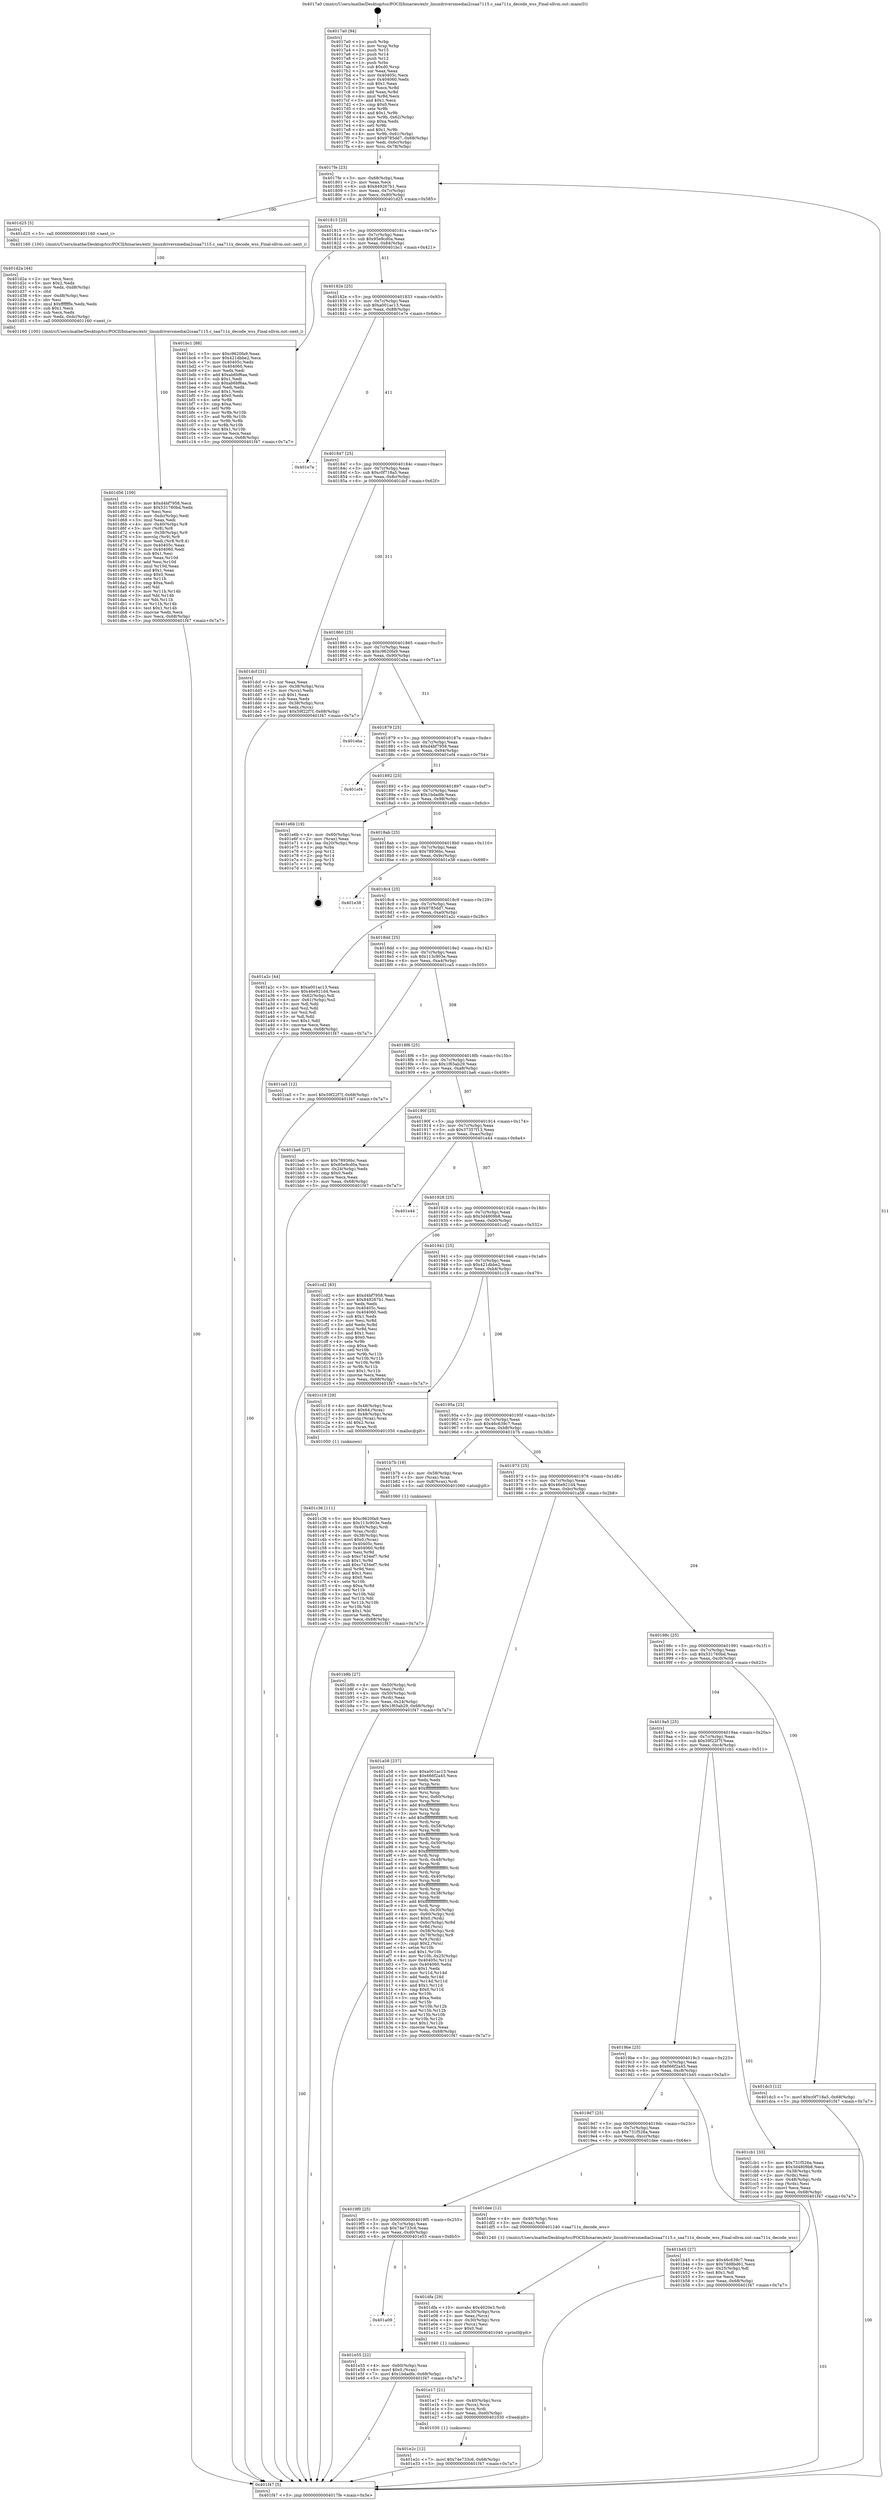 digraph "0x4017a0" {
  label = "0x4017a0 (/mnt/c/Users/mathe/Desktop/tcc/POCII/binaries/extr_linuxdriversmediai2csaa7115.c_saa711x_decode_wss_Final-ollvm.out::main(0))"
  labelloc = "t"
  node[shape=record]

  Entry [label="",width=0.3,height=0.3,shape=circle,fillcolor=black,style=filled]
  "0x4017fe" [label="{
     0x4017fe [23]\l
     | [instrs]\l
     &nbsp;&nbsp;0x4017fe \<+3\>: mov -0x68(%rbp),%eax\l
     &nbsp;&nbsp;0x401801 \<+2\>: mov %eax,%ecx\l
     &nbsp;&nbsp;0x401803 \<+6\>: sub $0x849267b1,%ecx\l
     &nbsp;&nbsp;0x401809 \<+3\>: mov %eax,-0x7c(%rbp)\l
     &nbsp;&nbsp;0x40180c \<+3\>: mov %ecx,-0x80(%rbp)\l
     &nbsp;&nbsp;0x40180f \<+6\>: je 0000000000401d25 \<main+0x585\>\l
  }"]
  "0x401d25" [label="{
     0x401d25 [5]\l
     | [instrs]\l
     &nbsp;&nbsp;0x401d25 \<+5\>: call 0000000000401160 \<next_i\>\l
     | [calls]\l
     &nbsp;&nbsp;0x401160 \{100\} (/mnt/c/Users/mathe/Desktop/tcc/POCII/binaries/extr_linuxdriversmediai2csaa7115.c_saa711x_decode_wss_Final-ollvm.out::next_i)\l
  }"]
  "0x401815" [label="{
     0x401815 [25]\l
     | [instrs]\l
     &nbsp;&nbsp;0x401815 \<+5\>: jmp 000000000040181a \<main+0x7a\>\l
     &nbsp;&nbsp;0x40181a \<+3\>: mov -0x7c(%rbp),%eax\l
     &nbsp;&nbsp;0x40181d \<+5\>: sub $0x95e9cd0a,%eax\l
     &nbsp;&nbsp;0x401822 \<+6\>: mov %eax,-0x84(%rbp)\l
     &nbsp;&nbsp;0x401828 \<+6\>: je 0000000000401bc1 \<main+0x421\>\l
  }"]
  Exit [label="",width=0.3,height=0.3,shape=circle,fillcolor=black,style=filled,peripheries=2]
  "0x401bc1" [label="{
     0x401bc1 [88]\l
     | [instrs]\l
     &nbsp;&nbsp;0x401bc1 \<+5\>: mov $0xc9620fa9,%eax\l
     &nbsp;&nbsp;0x401bc6 \<+5\>: mov $0x421dbbe2,%ecx\l
     &nbsp;&nbsp;0x401bcb \<+7\>: mov 0x40405c,%edx\l
     &nbsp;&nbsp;0x401bd2 \<+7\>: mov 0x404060,%esi\l
     &nbsp;&nbsp;0x401bd9 \<+2\>: mov %edx,%edi\l
     &nbsp;&nbsp;0x401bdb \<+6\>: add $0xab6bf6aa,%edi\l
     &nbsp;&nbsp;0x401be1 \<+3\>: sub $0x1,%edi\l
     &nbsp;&nbsp;0x401be4 \<+6\>: sub $0xab6bf6aa,%edi\l
     &nbsp;&nbsp;0x401bea \<+3\>: imul %edi,%edx\l
     &nbsp;&nbsp;0x401bed \<+3\>: and $0x1,%edx\l
     &nbsp;&nbsp;0x401bf0 \<+3\>: cmp $0x0,%edx\l
     &nbsp;&nbsp;0x401bf3 \<+4\>: sete %r8b\l
     &nbsp;&nbsp;0x401bf7 \<+3\>: cmp $0xa,%esi\l
     &nbsp;&nbsp;0x401bfa \<+4\>: setl %r9b\l
     &nbsp;&nbsp;0x401bfe \<+3\>: mov %r8b,%r10b\l
     &nbsp;&nbsp;0x401c01 \<+3\>: and %r9b,%r10b\l
     &nbsp;&nbsp;0x401c04 \<+3\>: xor %r9b,%r8b\l
     &nbsp;&nbsp;0x401c07 \<+3\>: or %r8b,%r10b\l
     &nbsp;&nbsp;0x401c0a \<+4\>: test $0x1,%r10b\l
     &nbsp;&nbsp;0x401c0e \<+3\>: cmovne %ecx,%eax\l
     &nbsp;&nbsp;0x401c11 \<+3\>: mov %eax,-0x68(%rbp)\l
     &nbsp;&nbsp;0x401c14 \<+5\>: jmp 0000000000401f47 \<main+0x7a7\>\l
  }"]
  "0x40182e" [label="{
     0x40182e [25]\l
     | [instrs]\l
     &nbsp;&nbsp;0x40182e \<+5\>: jmp 0000000000401833 \<main+0x93\>\l
     &nbsp;&nbsp;0x401833 \<+3\>: mov -0x7c(%rbp),%eax\l
     &nbsp;&nbsp;0x401836 \<+5\>: sub $0xa001ac13,%eax\l
     &nbsp;&nbsp;0x40183b \<+6\>: mov %eax,-0x88(%rbp)\l
     &nbsp;&nbsp;0x401841 \<+6\>: je 0000000000401e7e \<main+0x6de\>\l
  }"]
  "0x401a09" [label="{
     0x401a09\l
  }", style=dashed]
  "0x401e7e" [label="{
     0x401e7e\l
  }", style=dashed]
  "0x401847" [label="{
     0x401847 [25]\l
     | [instrs]\l
     &nbsp;&nbsp;0x401847 \<+5\>: jmp 000000000040184c \<main+0xac\>\l
     &nbsp;&nbsp;0x40184c \<+3\>: mov -0x7c(%rbp),%eax\l
     &nbsp;&nbsp;0x40184f \<+5\>: sub $0xc0f718a5,%eax\l
     &nbsp;&nbsp;0x401854 \<+6\>: mov %eax,-0x8c(%rbp)\l
     &nbsp;&nbsp;0x40185a \<+6\>: je 0000000000401dcf \<main+0x62f\>\l
  }"]
  "0x401e55" [label="{
     0x401e55 [22]\l
     | [instrs]\l
     &nbsp;&nbsp;0x401e55 \<+4\>: mov -0x60(%rbp),%rax\l
     &nbsp;&nbsp;0x401e59 \<+6\>: movl $0x0,(%rax)\l
     &nbsp;&nbsp;0x401e5f \<+7\>: movl $0x1bdadfe,-0x68(%rbp)\l
     &nbsp;&nbsp;0x401e66 \<+5\>: jmp 0000000000401f47 \<main+0x7a7\>\l
  }"]
  "0x401dcf" [label="{
     0x401dcf [31]\l
     | [instrs]\l
     &nbsp;&nbsp;0x401dcf \<+2\>: xor %eax,%eax\l
     &nbsp;&nbsp;0x401dd1 \<+4\>: mov -0x38(%rbp),%rcx\l
     &nbsp;&nbsp;0x401dd5 \<+2\>: mov (%rcx),%edx\l
     &nbsp;&nbsp;0x401dd7 \<+3\>: sub $0x1,%eax\l
     &nbsp;&nbsp;0x401dda \<+2\>: sub %eax,%edx\l
     &nbsp;&nbsp;0x401ddc \<+4\>: mov -0x38(%rbp),%rcx\l
     &nbsp;&nbsp;0x401de0 \<+2\>: mov %edx,(%rcx)\l
     &nbsp;&nbsp;0x401de2 \<+7\>: movl $0x59f22f7f,-0x68(%rbp)\l
     &nbsp;&nbsp;0x401de9 \<+5\>: jmp 0000000000401f47 \<main+0x7a7\>\l
  }"]
  "0x401860" [label="{
     0x401860 [25]\l
     | [instrs]\l
     &nbsp;&nbsp;0x401860 \<+5\>: jmp 0000000000401865 \<main+0xc5\>\l
     &nbsp;&nbsp;0x401865 \<+3\>: mov -0x7c(%rbp),%eax\l
     &nbsp;&nbsp;0x401868 \<+5\>: sub $0xc9620fa9,%eax\l
     &nbsp;&nbsp;0x40186d \<+6\>: mov %eax,-0x90(%rbp)\l
     &nbsp;&nbsp;0x401873 \<+6\>: je 0000000000401eba \<main+0x71a\>\l
  }"]
  "0x401e2c" [label="{
     0x401e2c [12]\l
     | [instrs]\l
     &nbsp;&nbsp;0x401e2c \<+7\>: movl $0x74e733c6,-0x68(%rbp)\l
     &nbsp;&nbsp;0x401e33 \<+5\>: jmp 0000000000401f47 \<main+0x7a7\>\l
  }"]
  "0x401eba" [label="{
     0x401eba\l
  }", style=dashed]
  "0x401879" [label="{
     0x401879 [25]\l
     | [instrs]\l
     &nbsp;&nbsp;0x401879 \<+5\>: jmp 000000000040187e \<main+0xde\>\l
     &nbsp;&nbsp;0x40187e \<+3\>: mov -0x7c(%rbp),%eax\l
     &nbsp;&nbsp;0x401881 \<+5\>: sub $0xd4bf7958,%eax\l
     &nbsp;&nbsp;0x401886 \<+6\>: mov %eax,-0x94(%rbp)\l
     &nbsp;&nbsp;0x40188c \<+6\>: je 0000000000401ef4 \<main+0x754\>\l
  }"]
  "0x401e17" [label="{
     0x401e17 [21]\l
     | [instrs]\l
     &nbsp;&nbsp;0x401e17 \<+4\>: mov -0x40(%rbp),%rcx\l
     &nbsp;&nbsp;0x401e1b \<+3\>: mov (%rcx),%rcx\l
     &nbsp;&nbsp;0x401e1e \<+3\>: mov %rcx,%rdi\l
     &nbsp;&nbsp;0x401e21 \<+6\>: mov %eax,-0xe0(%rbp)\l
     &nbsp;&nbsp;0x401e27 \<+5\>: call 0000000000401030 \<free@plt\>\l
     | [calls]\l
     &nbsp;&nbsp;0x401030 \{1\} (unknown)\l
  }"]
  "0x401ef4" [label="{
     0x401ef4\l
  }", style=dashed]
  "0x401892" [label="{
     0x401892 [25]\l
     | [instrs]\l
     &nbsp;&nbsp;0x401892 \<+5\>: jmp 0000000000401897 \<main+0xf7\>\l
     &nbsp;&nbsp;0x401897 \<+3\>: mov -0x7c(%rbp),%eax\l
     &nbsp;&nbsp;0x40189a \<+5\>: sub $0x1bdadfe,%eax\l
     &nbsp;&nbsp;0x40189f \<+6\>: mov %eax,-0x98(%rbp)\l
     &nbsp;&nbsp;0x4018a5 \<+6\>: je 0000000000401e6b \<main+0x6cb\>\l
  }"]
  "0x401dfa" [label="{
     0x401dfa [29]\l
     | [instrs]\l
     &nbsp;&nbsp;0x401dfa \<+10\>: movabs $0x4020e3,%rdi\l
     &nbsp;&nbsp;0x401e04 \<+4\>: mov -0x30(%rbp),%rcx\l
     &nbsp;&nbsp;0x401e08 \<+2\>: mov %eax,(%rcx)\l
     &nbsp;&nbsp;0x401e0a \<+4\>: mov -0x30(%rbp),%rcx\l
     &nbsp;&nbsp;0x401e0e \<+2\>: mov (%rcx),%esi\l
     &nbsp;&nbsp;0x401e10 \<+2\>: mov $0x0,%al\l
     &nbsp;&nbsp;0x401e12 \<+5\>: call 0000000000401040 \<printf@plt\>\l
     | [calls]\l
     &nbsp;&nbsp;0x401040 \{1\} (unknown)\l
  }"]
  "0x401e6b" [label="{
     0x401e6b [19]\l
     | [instrs]\l
     &nbsp;&nbsp;0x401e6b \<+4\>: mov -0x60(%rbp),%rax\l
     &nbsp;&nbsp;0x401e6f \<+2\>: mov (%rax),%eax\l
     &nbsp;&nbsp;0x401e71 \<+4\>: lea -0x20(%rbp),%rsp\l
     &nbsp;&nbsp;0x401e75 \<+1\>: pop %rbx\l
     &nbsp;&nbsp;0x401e76 \<+2\>: pop %r12\l
     &nbsp;&nbsp;0x401e78 \<+2\>: pop %r14\l
     &nbsp;&nbsp;0x401e7a \<+2\>: pop %r15\l
     &nbsp;&nbsp;0x401e7c \<+1\>: pop %rbp\l
     &nbsp;&nbsp;0x401e7d \<+1\>: ret\l
  }"]
  "0x4018ab" [label="{
     0x4018ab [25]\l
     | [instrs]\l
     &nbsp;&nbsp;0x4018ab \<+5\>: jmp 00000000004018b0 \<main+0x110\>\l
     &nbsp;&nbsp;0x4018b0 \<+3\>: mov -0x7c(%rbp),%eax\l
     &nbsp;&nbsp;0x4018b3 \<+5\>: sub $0x78936bc,%eax\l
     &nbsp;&nbsp;0x4018b8 \<+6\>: mov %eax,-0x9c(%rbp)\l
     &nbsp;&nbsp;0x4018be \<+6\>: je 0000000000401e38 \<main+0x698\>\l
  }"]
  "0x4019f0" [label="{
     0x4019f0 [25]\l
     | [instrs]\l
     &nbsp;&nbsp;0x4019f0 \<+5\>: jmp 00000000004019f5 \<main+0x255\>\l
     &nbsp;&nbsp;0x4019f5 \<+3\>: mov -0x7c(%rbp),%eax\l
     &nbsp;&nbsp;0x4019f8 \<+5\>: sub $0x74e733c6,%eax\l
     &nbsp;&nbsp;0x4019fd \<+6\>: mov %eax,-0xd0(%rbp)\l
     &nbsp;&nbsp;0x401a03 \<+6\>: je 0000000000401e55 \<main+0x6b5\>\l
  }"]
  "0x401e38" [label="{
     0x401e38\l
  }", style=dashed]
  "0x4018c4" [label="{
     0x4018c4 [25]\l
     | [instrs]\l
     &nbsp;&nbsp;0x4018c4 \<+5\>: jmp 00000000004018c9 \<main+0x129\>\l
     &nbsp;&nbsp;0x4018c9 \<+3\>: mov -0x7c(%rbp),%eax\l
     &nbsp;&nbsp;0x4018cc \<+5\>: sub $0x9785dd7,%eax\l
     &nbsp;&nbsp;0x4018d1 \<+6\>: mov %eax,-0xa0(%rbp)\l
     &nbsp;&nbsp;0x4018d7 \<+6\>: je 0000000000401a2c \<main+0x28c\>\l
  }"]
  "0x401dee" [label="{
     0x401dee [12]\l
     | [instrs]\l
     &nbsp;&nbsp;0x401dee \<+4\>: mov -0x40(%rbp),%rax\l
     &nbsp;&nbsp;0x401df2 \<+3\>: mov (%rax),%rdi\l
     &nbsp;&nbsp;0x401df5 \<+5\>: call 0000000000401240 \<saa711x_decode_wss\>\l
     | [calls]\l
     &nbsp;&nbsp;0x401240 \{1\} (/mnt/c/Users/mathe/Desktop/tcc/POCII/binaries/extr_linuxdriversmediai2csaa7115.c_saa711x_decode_wss_Final-ollvm.out::saa711x_decode_wss)\l
  }"]
  "0x401a2c" [label="{
     0x401a2c [44]\l
     | [instrs]\l
     &nbsp;&nbsp;0x401a2c \<+5\>: mov $0xa001ac13,%eax\l
     &nbsp;&nbsp;0x401a31 \<+5\>: mov $0x46e921d4,%ecx\l
     &nbsp;&nbsp;0x401a36 \<+3\>: mov -0x62(%rbp),%dl\l
     &nbsp;&nbsp;0x401a39 \<+4\>: mov -0x61(%rbp),%sil\l
     &nbsp;&nbsp;0x401a3d \<+3\>: mov %dl,%dil\l
     &nbsp;&nbsp;0x401a40 \<+3\>: and %sil,%dil\l
     &nbsp;&nbsp;0x401a43 \<+3\>: xor %sil,%dl\l
     &nbsp;&nbsp;0x401a46 \<+3\>: or %dl,%dil\l
     &nbsp;&nbsp;0x401a49 \<+4\>: test $0x1,%dil\l
     &nbsp;&nbsp;0x401a4d \<+3\>: cmovne %ecx,%eax\l
     &nbsp;&nbsp;0x401a50 \<+3\>: mov %eax,-0x68(%rbp)\l
     &nbsp;&nbsp;0x401a53 \<+5\>: jmp 0000000000401f47 \<main+0x7a7\>\l
  }"]
  "0x4018dd" [label="{
     0x4018dd [25]\l
     | [instrs]\l
     &nbsp;&nbsp;0x4018dd \<+5\>: jmp 00000000004018e2 \<main+0x142\>\l
     &nbsp;&nbsp;0x4018e2 \<+3\>: mov -0x7c(%rbp),%eax\l
     &nbsp;&nbsp;0x4018e5 \<+5\>: sub $0x113c903e,%eax\l
     &nbsp;&nbsp;0x4018ea \<+6\>: mov %eax,-0xa4(%rbp)\l
     &nbsp;&nbsp;0x4018f0 \<+6\>: je 0000000000401ca5 \<main+0x505\>\l
  }"]
  "0x401f47" [label="{
     0x401f47 [5]\l
     | [instrs]\l
     &nbsp;&nbsp;0x401f47 \<+5\>: jmp 00000000004017fe \<main+0x5e\>\l
  }"]
  "0x4017a0" [label="{
     0x4017a0 [94]\l
     | [instrs]\l
     &nbsp;&nbsp;0x4017a0 \<+1\>: push %rbp\l
     &nbsp;&nbsp;0x4017a1 \<+3\>: mov %rsp,%rbp\l
     &nbsp;&nbsp;0x4017a4 \<+2\>: push %r15\l
     &nbsp;&nbsp;0x4017a6 \<+2\>: push %r14\l
     &nbsp;&nbsp;0x4017a8 \<+2\>: push %r12\l
     &nbsp;&nbsp;0x4017aa \<+1\>: push %rbx\l
     &nbsp;&nbsp;0x4017ab \<+7\>: sub $0xd0,%rsp\l
     &nbsp;&nbsp;0x4017b2 \<+2\>: xor %eax,%eax\l
     &nbsp;&nbsp;0x4017b4 \<+7\>: mov 0x40405c,%ecx\l
     &nbsp;&nbsp;0x4017bb \<+7\>: mov 0x404060,%edx\l
     &nbsp;&nbsp;0x4017c2 \<+3\>: sub $0x1,%eax\l
     &nbsp;&nbsp;0x4017c5 \<+3\>: mov %ecx,%r8d\l
     &nbsp;&nbsp;0x4017c8 \<+3\>: add %eax,%r8d\l
     &nbsp;&nbsp;0x4017cb \<+4\>: imul %r8d,%ecx\l
     &nbsp;&nbsp;0x4017cf \<+3\>: and $0x1,%ecx\l
     &nbsp;&nbsp;0x4017d2 \<+3\>: cmp $0x0,%ecx\l
     &nbsp;&nbsp;0x4017d5 \<+4\>: sete %r9b\l
     &nbsp;&nbsp;0x4017d9 \<+4\>: and $0x1,%r9b\l
     &nbsp;&nbsp;0x4017dd \<+4\>: mov %r9b,-0x62(%rbp)\l
     &nbsp;&nbsp;0x4017e1 \<+3\>: cmp $0xa,%edx\l
     &nbsp;&nbsp;0x4017e4 \<+4\>: setl %r9b\l
     &nbsp;&nbsp;0x4017e8 \<+4\>: and $0x1,%r9b\l
     &nbsp;&nbsp;0x4017ec \<+4\>: mov %r9b,-0x61(%rbp)\l
     &nbsp;&nbsp;0x4017f0 \<+7\>: movl $0x9785dd7,-0x68(%rbp)\l
     &nbsp;&nbsp;0x4017f7 \<+3\>: mov %edi,-0x6c(%rbp)\l
     &nbsp;&nbsp;0x4017fa \<+4\>: mov %rsi,-0x78(%rbp)\l
  }"]
  "0x401d56" [label="{
     0x401d56 [109]\l
     | [instrs]\l
     &nbsp;&nbsp;0x401d56 \<+5\>: mov $0xd4bf7958,%ecx\l
     &nbsp;&nbsp;0x401d5b \<+5\>: mov $0x531760bd,%edx\l
     &nbsp;&nbsp;0x401d60 \<+2\>: xor %esi,%esi\l
     &nbsp;&nbsp;0x401d62 \<+6\>: mov -0xdc(%rbp),%edi\l
     &nbsp;&nbsp;0x401d68 \<+3\>: imul %eax,%edi\l
     &nbsp;&nbsp;0x401d6b \<+4\>: mov -0x40(%rbp),%r8\l
     &nbsp;&nbsp;0x401d6f \<+3\>: mov (%r8),%r8\l
     &nbsp;&nbsp;0x401d72 \<+4\>: mov -0x38(%rbp),%r9\l
     &nbsp;&nbsp;0x401d76 \<+3\>: movslq (%r9),%r9\l
     &nbsp;&nbsp;0x401d79 \<+4\>: mov %edi,(%r8,%r9,4)\l
     &nbsp;&nbsp;0x401d7d \<+7\>: mov 0x40405c,%eax\l
     &nbsp;&nbsp;0x401d84 \<+7\>: mov 0x404060,%edi\l
     &nbsp;&nbsp;0x401d8b \<+3\>: sub $0x1,%esi\l
     &nbsp;&nbsp;0x401d8e \<+3\>: mov %eax,%r10d\l
     &nbsp;&nbsp;0x401d91 \<+3\>: add %esi,%r10d\l
     &nbsp;&nbsp;0x401d94 \<+4\>: imul %r10d,%eax\l
     &nbsp;&nbsp;0x401d98 \<+3\>: and $0x1,%eax\l
     &nbsp;&nbsp;0x401d9b \<+3\>: cmp $0x0,%eax\l
     &nbsp;&nbsp;0x401d9e \<+4\>: sete %r11b\l
     &nbsp;&nbsp;0x401da2 \<+3\>: cmp $0xa,%edi\l
     &nbsp;&nbsp;0x401da5 \<+3\>: setl %bl\l
     &nbsp;&nbsp;0x401da8 \<+3\>: mov %r11b,%r14b\l
     &nbsp;&nbsp;0x401dab \<+3\>: and %bl,%r14b\l
     &nbsp;&nbsp;0x401dae \<+3\>: xor %bl,%r11b\l
     &nbsp;&nbsp;0x401db1 \<+3\>: or %r11b,%r14b\l
     &nbsp;&nbsp;0x401db4 \<+4\>: test $0x1,%r14b\l
     &nbsp;&nbsp;0x401db8 \<+3\>: cmovne %edx,%ecx\l
     &nbsp;&nbsp;0x401dbb \<+3\>: mov %ecx,-0x68(%rbp)\l
     &nbsp;&nbsp;0x401dbe \<+5\>: jmp 0000000000401f47 \<main+0x7a7\>\l
  }"]
  "0x401ca5" [label="{
     0x401ca5 [12]\l
     | [instrs]\l
     &nbsp;&nbsp;0x401ca5 \<+7\>: movl $0x59f22f7f,-0x68(%rbp)\l
     &nbsp;&nbsp;0x401cac \<+5\>: jmp 0000000000401f47 \<main+0x7a7\>\l
  }"]
  "0x4018f6" [label="{
     0x4018f6 [25]\l
     | [instrs]\l
     &nbsp;&nbsp;0x4018f6 \<+5\>: jmp 00000000004018fb \<main+0x15b\>\l
     &nbsp;&nbsp;0x4018fb \<+3\>: mov -0x7c(%rbp),%eax\l
     &nbsp;&nbsp;0x4018fe \<+5\>: sub $0x1f65ab29,%eax\l
     &nbsp;&nbsp;0x401903 \<+6\>: mov %eax,-0xa8(%rbp)\l
     &nbsp;&nbsp;0x401909 \<+6\>: je 0000000000401ba6 \<main+0x406\>\l
  }"]
  "0x401d2a" [label="{
     0x401d2a [44]\l
     | [instrs]\l
     &nbsp;&nbsp;0x401d2a \<+2\>: xor %ecx,%ecx\l
     &nbsp;&nbsp;0x401d2c \<+5\>: mov $0x2,%edx\l
     &nbsp;&nbsp;0x401d31 \<+6\>: mov %edx,-0xd8(%rbp)\l
     &nbsp;&nbsp;0x401d37 \<+1\>: cltd\l
     &nbsp;&nbsp;0x401d38 \<+6\>: mov -0xd8(%rbp),%esi\l
     &nbsp;&nbsp;0x401d3e \<+2\>: idiv %esi\l
     &nbsp;&nbsp;0x401d40 \<+6\>: imul $0xfffffffe,%edx,%edx\l
     &nbsp;&nbsp;0x401d46 \<+3\>: sub $0x1,%ecx\l
     &nbsp;&nbsp;0x401d49 \<+2\>: sub %ecx,%edx\l
     &nbsp;&nbsp;0x401d4b \<+6\>: mov %edx,-0xdc(%rbp)\l
     &nbsp;&nbsp;0x401d51 \<+5\>: call 0000000000401160 \<next_i\>\l
     | [calls]\l
     &nbsp;&nbsp;0x401160 \{100\} (/mnt/c/Users/mathe/Desktop/tcc/POCII/binaries/extr_linuxdriversmediai2csaa7115.c_saa711x_decode_wss_Final-ollvm.out::next_i)\l
  }"]
  "0x401ba6" [label="{
     0x401ba6 [27]\l
     | [instrs]\l
     &nbsp;&nbsp;0x401ba6 \<+5\>: mov $0x78936bc,%eax\l
     &nbsp;&nbsp;0x401bab \<+5\>: mov $0x95e9cd0a,%ecx\l
     &nbsp;&nbsp;0x401bb0 \<+3\>: mov -0x24(%rbp),%edx\l
     &nbsp;&nbsp;0x401bb3 \<+3\>: cmp $0x0,%edx\l
     &nbsp;&nbsp;0x401bb6 \<+3\>: cmove %ecx,%eax\l
     &nbsp;&nbsp;0x401bb9 \<+3\>: mov %eax,-0x68(%rbp)\l
     &nbsp;&nbsp;0x401bbc \<+5\>: jmp 0000000000401f47 \<main+0x7a7\>\l
  }"]
  "0x40190f" [label="{
     0x40190f [25]\l
     | [instrs]\l
     &nbsp;&nbsp;0x40190f \<+5\>: jmp 0000000000401914 \<main+0x174\>\l
     &nbsp;&nbsp;0x401914 \<+3\>: mov -0x7c(%rbp),%eax\l
     &nbsp;&nbsp;0x401917 \<+5\>: sub $0x37357f13,%eax\l
     &nbsp;&nbsp;0x40191c \<+6\>: mov %eax,-0xac(%rbp)\l
     &nbsp;&nbsp;0x401922 \<+6\>: je 0000000000401e44 \<main+0x6a4\>\l
  }"]
  "0x401c36" [label="{
     0x401c36 [111]\l
     | [instrs]\l
     &nbsp;&nbsp;0x401c36 \<+5\>: mov $0xc9620fa9,%ecx\l
     &nbsp;&nbsp;0x401c3b \<+5\>: mov $0x113c903e,%edx\l
     &nbsp;&nbsp;0x401c40 \<+4\>: mov -0x40(%rbp),%rdi\l
     &nbsp;&nbsp;0x401c44 \<+3\>: mov %rax,(%rdi)\l
     &nbsp;&nbsp;0x401c47 \<+4\>: mov -0x38(%rbp),%rax\l
     &nbsp;&nbsp;0x401c4b \<+6\>: movl $0x0,(%rax)\l
     &nbsp;&nbsp;0x401c51 \<+7\>: mov 0x40405c,%esi\l
     &nbsp;&nbsp;0x401c58 \<+8\>: mov 0x404060,%r8d\l
     &nbsp;&nbsp;0x401c60 \<+3\>: mov %esi,%r9d\l
     &nbsp;&nbsp;0x401c63 \<+7\>: sub $0xc7434ef7,%r9d\l
     &nbsp;&nbsp;0x401c6a \<+4\>: sub $0x1,%r9d\l
     &nbsp;&nbsp;0x401c6e \<+7\>: add $0xc7434ef7,%r9d\l
     &nbsp;&nbsp;0x401c75 \<+4\>: imul %r9d,%esi\l
     &nbsp;&nbsp;0x401c79 \<+3\>: and $0x1,%esi\l
     &nbsp;&nbsp;0x401c7c \<+3\>: cmp $0x0,%esi\l
     &nbsp;&nbsp;0x401c7f \<+4\>: sete %r10b\l
     &nbsp;&nbsp;0x401c83 \<+4\>: cmp $0xa,%r8d\l
     &nbsp;&nbsp;0x401c87 \<+4\>: setl %r11b\l
     &nbsp;&nbsp;0x401c8b \<+3\>: mov %r10b,%bl\l
     &nbsp;&nbsp;0x401c8e \<+3\>: and %r11b,%bl\l
     &nbsp;&nbsp;0x401c91 \<+3\>: xor %r11b,%r10b\l
     &nbsp;&nbsp;0x401c94 \<+3\>: or %r10b,%bl\l
     &nbsp;&nbsp;0x401c97 \<+3\>: test $0x1,%bl\l
     &nbsp;&nbsp;0x401c9a \<+3\>: cmovne %edx,%ecx\l
     &nbsp;&nbsp;0x401c9d \<+3\>: mov %ecx,-0x68(%rbp)\l
     &nbsp;&nbsp;0x401ca0 \<+5\>: jmp 0000000000401f47 \<main+0x7a7\>\l
  }"]
  "0x401e44" [label="{
     0x401e44\l
  }", style=dashed]
  "0x401928" [label="{
     0x401928 [25]\l
     | [instrs]\l
     &nbsp;&nbsp;0x401928 \<+5\>: jmp 000000000040192d \<main+0x18d\>\l
     &nbsp;&nbsp;0x40192d \<+3\>: mov -0x7c(%rbp),%eax\l
     &nbsp;&nbsp;0x401930 \<+5\>: sub $0x3d4809b8,%eax\l
     &nbsp;&nbsp;0x401935 \<+6\>: mov %eax,-0xb0(%rbp)\l
     &nbsp;&nbsp;0x40193b \<+6\>: je 0000000000401cd2 \<main+0x532\>\l
  }"]
  "0x401b8b" [label="{
     0x401b8b [27]\l
     | [instrs]\l
     &nbsp;&nbsp;0x401b8b \<+4\>: mov -0x50(%rbp),%rdi\l
     &nbsp;&nbsp;0x401b8f \<+2\>: mov %eax,(%rdi)\l
     &nbsp;&nbsp;0x401b91 \<+4\>: mov -0x50(%rbp),%rdi\l
     &nbsp;&nbsp;0x401b95 \<+2\>: mov (%rdi),%eax\l
     &nbsp;&nbsp;0x401b97 \<+3\>: mov %eax,-0x24(%rbp)\l
     &nbsp;&nbsp;0x401b9a \<+7\>: movl $0x1f65ab29,-0x68(%rbp)\l
     &nbsp;&nbsp;0x401ba1 \<+5\>: jmp 0000000000401f47 \<main+0x7a7\>\l
  }"]
  "0x401cd2" [label="{
     0x401cd2 [83]\l
     | [instrs]\l
     &nbsp;&nbsp;0x401cd2 \<+5\>: mov $0xd4bf7958,%eax\l
     &nbsp;&nbsp;0x401cd7 \<+5\>: mov $0x849267b1,%ecx\l
     &nbsp;&nbsp;0x401cdc \<+2\>: xor %edx,%edx\l
     &nbsp;&nbsp;0x401cde \<+7\>: mov 0x40405c,%esi\l
     &nbsp;&nbsp;0x401ce5 \<+7\>: mov 0x404060,%edi\l
     &nbsp;&nbsp;0x401cec \<+3\>: sub $0x1,%edx\l
     &nbsp;&nbsp;0x401cef \<+3\>: mov %esi,%r8d\l
     &nbsp;&nbsp;0x401cf2 \<+3\>: add %edx,%r8d\l
     &nbsp;&nbsp;0x401cf5 \<+4\>: imul %r8d,%esi\l
     &nbsp;&nbsp;0x401cf9 \<+3\>: and $0x1,%esi\l
     &nbsp;&nbsp;0x401cfc \<+3\>: cmp $0x0,%esi\l
     &nbsp;&nbsp;0x401cff \<+4\>: sete %r9b\l
     &nbsp;&nbsp;0x401d03 \<+3\>: cmp $0xa,%edi\l
     &nbsp;&nbsp;0x401d06 \<+4\>: setl %r10b\l
     &nbsp;&nbsp;0x401d0a \<+3\>: mov %r9b,%r11b\l
     &nbsp;&nbsp;0x401d0d \<+3\>: and %r10b,%r11b\l
     &nbsp;&nbsp;0x401d10 \<+3\>: xor %r10b,%r9b\l
     &nbsp;&nbsp;0x401d13 \<+3\>: or %r9b,%r11b\l
     &nbsp;&nbsp;0x401d16 \<+4\>: test $0x1,%r11b\l
     &nbsp;&nbsp;0x401d1a \<+3\>: cmovne %ecx,%eax\l
     &nbsp;&nbsp;0x401d1d \<+3\>: mov %eax,-0x68(%rbp)\l
     &nbsp;&nbsp;0x401d20 \<+5\>: jmp 0000000000401f47 \<main+0x7a7\>\l
  }"]
  "0x401941" [label="{
     0x401941 [25]\l
     | [instrs]\l
     &nbsp;&nbsp;0x401941 \<+5\>: jmp 0000000000401946 \<main+0x1a6\>\l
     &nbsp;&nbsp;0x401946 \<+3\>: mov -0x7c(%rbp),%eax\l
     &nbsp;&nbsp;0x401949 \<+5\>: sub $0x421dbbe2,%eax\l
     &nbsp;&nbsp;0x40194e \<+6\>: mov %eax,-0xb4(%rbp)\l
     &nbsp;&nbsp;0x401954 \<+6\>: je 0000000000401c19 \<main+0x479\>\l
  }"]
  "0x4019d7" [label="{
     0x4019d7 [25]\l
     | [instrs]\l
     &nbsp;&nbsp;0x4019d7 \<+5\>: jmp 00000000004019dc \<main+0x23c\>\l
     &nbsp;&nbsp;0x4019dc \<+3\>: mov -0x7c(%rbp),%eax\l
     &nbsp;&nbsp;0x4019df \<+5\>: sub $0x731f526a,%eax\l
     &nbsp;&nbsp;0x4019e4 \<+6\>: mov %eax,-0xcc(%rbp)\l
     &nbsp;&nbsp;0x4019ea \<+6\>: je 0000000000401dee \<main+0x64e\>\l
  }"]
  "0x401c19" [label="{
     0x401c19 [29]\l
     | [instrs]\l
     &nbsp;&nbsp;0x401c19 \<+4\>: mov -0x48(%rbp),%rax\l
     &nbsp;&nbsp;0x401c1d \<+6\>: movl $0x64,(%rax)\l
     &nbsp;&nbsp;0x401c23 \<+4\>: mov -0x48(%rbp),%rax\l
     &nbsp;&nbsp;0x401c27 \<+3\>: movslq (%rax),%rax\l
     &nbsp;&nbsp;0x401c2a \<+4\>: shl $0x2,%rax\l
     &nbsp;&nbsp;0x401c2e \<+3\>: mov %rax,%rdi\l
     &nbsp;&nbsp;0x401c31 \<+5\>: call 0000000000401050 \<malloc@plt\>\l
     | [calls]\l
     &nbsp;&nbsp;0x401050 \{1\} (unknown)\l
  }"]
  "0x40195a" [label="{
     0x40195a [25]\l
     | [instrs]\l
     &nbsp;&nbsp;0x40195a \<+5\>: jmp 000000000040195f \<main+0x1bf\>\l
     &nbsp;&nbsp;0x40195f \<+3\>: mov -0x7c(%rbp),%eax\l
     &nbsp;&nbsp;0x401962 \<+5\>: sub $0x46c639c7,%eax\l
     &nbsp;&nbsp;0x401967 \<+6\>: mov %eax,-0xb8(%rbp)\l
     &nbsp;&nbsp;0x40196d \<+6\>: je 0000000000401b7b \<main+0x3db\>\l
  }"]
  "0x401b45" [label="{
     0x401b45 [27]\l
     | [instrs]\l
     &nbsp;&nbsp;0x401b45 \<+5\>: mov $0x46c639c7,%eax\l
     &nbsp;&nbsp;0x401b4a \<+5\>: mov $0x7dd8bd61,%ecx\l
     &nbsp;&nbsp;0x401b4f \<+3\>: mov -0x25(%rbp),%dl\l
     &nbsp;&nbsp;0x401b52 \<+3\>: test $0x1,%dl\l
     &nbsp;&nbsp;0x401b55 \<+3\>: cmovne %ecx,%eax\l
     &nbsp;&nbsp;0x401b58 \<+3\>: mov %eax,-0x68(%rbp)\l
     &nbsp;&nbsp;0x401b5b \<+5\>: jmp 0000000000401f47 \<main+0x7a7\>\l
  }"]
  "0x401b7b" [label="{
     0x401b7b [16]\l
     | [instrs]\l
     &nbsp;&nbsp;0x401b7b \<+4\>: mov -0x58(%rbp),%rax\l
     &nbsp;&nbsp;0x401b7f \<+3\>: mov (%rax),%rax\l
     &nbsp;&nbsp;0x401b82 \<+4\>: mov 0x8(%rax),%rdi\l
     &nbsp;&nbsp;0x401b86 \<+5\>: call 0000000000401060 \<atoi@plt\>\l
     | [calls]\l
     &nbsp;&nbsp;0x401060 \{1\} (unknown)\l
  }"]
  "0x401973" [label="{
     0x401973 [25]\l
     | [instrs]\l
     &nbsp;&nbsp;0x401973 \<+5\>: jmp 0000000000401978 \<main+0x1d8\>\l
     &nbsp;&nbsp;0x401978 \<+3\>: mov -0x7c(%rbp),%eax\l
     &nbsp;&nbsp;0x40197b \<+5\>: sub $0x46e921d4,%eax\l
     &nbsp;&nbsp;0x401980 \<+6\>: mov %eax,-0xbc(%rbp)\l
     &nbsp;&nbsp;0x401986 \<+6\>: je 0000000000401a58 \<main+0x2b8\>\l
  }"]
  "0x4019be" [label="{
     0x4019be [25]\l
     | [instrs]\l
     &nbsp;&nbsp;0x4019be \<+5\>: jmp 00000000004019c3 \<main+0x223\>\l
     &nbsp;&nbsp;0x4019c3 \<+3\>: mov -0x7c(%rbp),%eax\l
     &nbsp;&nbsp;0x4019c6 \<+5\>: sub $0x666f2a45,%eax\l
     &nbsp;&nbsp;0x4019cb \<+6\>: mov %eax,-0xc8(%rbp)\l
     &nbsp;&nbsp;0x4019d1 \<+6\>: je 0000000000401b45 \<main+0x3a5\>\l
  }"]
  "0x401a58" [label="{
     0x401a58 [237]\l
     | [instrs]\l
     &nbsp;&nbsp;0x401a58 \<+5\>: mov $0xa001ac13,%eax\l
     &nbsp;&nbsp;0x401a5d \<+5\>: mov $0x666f2a45,%ecx\l
     &nbsp;&nbsp;0x401a62 \<+2\>: xor %edx,%edx\l
     &nbsp;&nbsp;0x401a64 \<+3\>: mov %rsp,%rsi\l
     &nbsp;&nbsp;0x401a67 \<+4\>: add $0xfffffffffffffff0,%rsi\l
     &nbsp;&nbsp;0x401a6b \<+3\>: mov %rsi,%rsp\l
     &nbsp;&nbsp;0x401a6e \<+4\>: mov %rsi,-0x60(%rbp)\l
     &nbsp;&nbsp;0x401a72 \<+3\>: mov %rsp,%rsi\l
     &nbsp;&nbsp;0x401a75 \<+4\>: add $0xfffffffffffffff0,%rsi\l
     &nbsp;&nbsp;0x401a79 \<+3\>: mov %rsi,%rsp\l
     &nbsp;&nbsp;0x401a7c \<+3\>: mov %rsp,%rdi\l
     &nbsp;&nbsp;0x401a7f \<+4\>: add $0xfffffffffffffff0,%rdi\l
     &nbsp;&nbsp;0x401a83 \<+3\>: mov %rdi,%rsp\l
     &nbsp;&nbsp;0x401a86 \<+4\>: mov %rdi,-0x58(%rbp)\l
     &nbsp;&nbsp;0x401a8a \<+3\>: mov %rsp,%rdi\l
     &nbsp;&nbsp;0x401a8d \<+4\>: add $0xfffffffffffffff0,%rdi\l
     &nbsp;&nbsp;0x401a91 \<+3\>: mov %rdi,%rsp\l
     &nbsp;&nbsp;0x401a94 \<+4\>: mov %rdi,-0x50(%rbp)\l
     &nbsp;&nbsp;0x401a98 \<+3\>: mov %rsp,%rdi\l
     &nbsp;&nbsp;0x401a9b \<+4\>: add $0xfffffffffffffff0,%rdi\l
     &nbsp;&nbsp;0x401a9f \<+3\>: mov %rdi,%rsp\l
     &nbsp;&nbsp;0x401aa2 \<+4\>: mov %rdi,-0x48(%rbp)\l
     &nbsp;&nbsp;0x401aa6 \<+3\>: mov %rsp,%rdi\l
     &nbsp;&nbsp;0x401aa9 \<+4\>: add $0xfffffffffffffff0,%rdi\l
     &nbsp;&nbsp;0x401aad \<+3\>: mov %rdi,%rsp\l
     &nbsp;&nbsp;0x401ab0 \<+4\>: mov %rdi,-0x40(%rbp)\l
     &nbsp;&nbsp;0x401ab4 \<+3\>: mov %rsp,%rdi\l
     &nbsp;&nbsp;0x401ab7 \<+4\>: add $0xfffffffffffffff0,%rdi\l
     &nbsp;&nbsp;0x401abb \<+3\>: mov %rdi,%rsp\l
     &nbsp;&nbsp;0x401abe \<+4\>: mov %rdi,-0x38(%rbp)\l
     &nbsp;&nbsp;0x401ac2 \<+3\>: mov %rsp,%rdi\l
     &nbsp;&nbsp;0x401ac5 \<+4\>: add $0xfffffffffffffff0,%rdi\l
     &nbsp;&nbsp;0x401ac9 \<+3\>: mov %rdi,%rsp\l
     &nbsp;&nbsp;0x401acc \<+4\>: mov %rdi,-0x30(%rbp)\l
     &nbsp;&nbsp;0x401ad0 \<+4\>: mov -0x60(%rbp),%rdi\l
     &nbsp;&nbsp;0x401ad4 \<+6\>: movl $0x0,(%rdi)\l
     &nbsp;&nbsp;0x401ada \<+4\>: mov -0x6c(%rbp),%r8d\l
     &nbsp;&nbsp;0x401ade \<+3\>: mov %r8d,(%rsi)\l
     &nbsp;&nbsp;0x401ae1 \<+4\>: mov -0x58(%rbp),%rdi\l
     &nbsp;&nbsp;0x401ae5 \<+4\>: mov -0x78(%rbp),%r9\l
     &nbsp;&nbsp;0x401ae9 \<+3\>: mov %r9,(%rdi)\l
     &nbsp;&nbsp;0x401aec \<+3\>: cmpl $0x2,(%rsi)\l
     &nbsp;&nbsp;0x401aef \<+4\>: setne %r10b\l
     &nbsp;&nbsp;0x401af3 \<+4\>: and $0x1,%r10b\l
     &nbsp;&nbsp;0x401af7 \<+4\>: mov %r10b,-0x25(%rbp)\l
     &nbsp;&nbsp;0x401afb \<+8\>: mov 0x40405c,%r11d\l
     &nbsp;&nbsp;0x401b03 \<+7\>: mov 0x404060,%ebx\l
     &nbsp;&nbsp;0x401b0a \<+3\>: sub $0x1,%edx\l
     &nbsp;&nbsp;0x401b0d \<+3\>: mov %r11d,%r14d\l
     &nbsp;&nbsp;0x401b10 \<+3\>: add %edx,%r14d\l
     &nbsp;&nbsp;0x401b13 \<+4\>: imul %r14d,%r11d\l
     &nbsp;&nbsp;0x401b17 \<+4\>: and $0x1,%r11d\l
     &nbsp;&nbsp;0x401b1b \<+4\>: cmp $0x0,%r11d\l
     &nbsp;&nbsp;0x401b1f \<+4\>: sete %r10b\l
     &nbsp;&nbsp;0x401b23 \<+3\>: cmp $0xa,%ebx\l
     &nbsp;&nbsp;0x401b26 \<+4\>: setl %r15b\l
     &nbsp;&nbsp;0x401b2a \<+3\>: mov %r10b,%r12b\l
     &nbsp;&nbsp;0x401b2d \<+3\>: and %r15b,%r12b\l
     &nbsp;&nbsp;0x401b30 \<+3\>: xor %r15b,%r10b\l
     &nbsp;&nbsp;0x401b33 \<+3\>: or %r10b,%r12b\l
     &nbsp;&nbsp;0x401b36 \<+4\>: test $0x1,%r12b\l
     &nbsp;&nbsp;0x401b3a \<+3\>: cmovne %ecx,%eax\l
     &nbsp;&nbsp;0x401b3d \<+3\>: mov %eax,-0x68(%rbp)\l
     &nbsp;&nbsp;0x401b40 \<+5\>: jmp 0000000000401f47 \<main+0x7a7\>\l
  }"]
  "0x40198c" [label="{
     0x40198c [25]\l
     | [instrs]\l
     &nbsp;&nbsp;0x40198c \<+5\>: jmp 0000000000401991 \<main+0x1f1\>\l
     &nbsp;&nbsp;0x401991 \<+3\>: mov -0x7c(%rbp),%eax\l
     &nbsp;&nbsp;0x401994 \<+5\>: sub $0x531760bd,%eax\l
     &nbsp;&nbsp;0x401999 \<+6\>: mov %eax,-0xc0(%rbp)\l
     &nbsp;&nbsp;0x40199f \<+6\>: je 0000000000401dc3 \<main+0x623\>\l
  }"]
  "0x401cb1" [label="{
     0x401cb1 [33]\l
     | [instrs]\l
     &nbsp;&nbsp;0x401cb1 \<+5\>: mov $0x731f526a,%eax\l
     &nbsp;&nbsp;0x401cb6 \<+5\>: mov $0x3d4809b8,%ecx\l
     &nbsp;&nbsp;0x401cbb \<+4\>: mov -0x38(%rbp),%rdx\l
     &nbsp;&nbsp;0x401cbf \<+2\>: mov (%rdx),%esi\l
     &nbsp;&nbsp;0x401cc1 \<+4\>: mov -0x48(%rbp),%rdx\l
     &nbsp;&nbsp;0x401cc5 \<+2\>: cmp (%rdx),%esi\l
     &nbsp;&nbsp;0x401cc7 \<+3\>: cmovl %ecx,%eax\l
     &nbsp;&nbsp;0x401cca \<+3\>: mov %eax,-0x68(%rbp)\l
     &nbsp;&nbsp;0x401ccd \<+5\>: jmp 0000000000401f47 \<main+0x7a7\>\l
  }"]
  "0x4019a5" [label="{
     0x4019a5 [25]\l
     | [instrs]\l
     &nbsp;&nbsp;0x4019a5 \<+5\>: jmp 00000000004019aa \<main+0x20a\>\l
     &nbsp;&nbsp;0x4019aa \<+3\>: mov -0x7c(%rbp),%eax\l
     &nbsp;&nbsp;0x4019ad \<+5\>: sub $0x59f22f7f,%eax\l
     &nbsp;&nbsp;0x4019b2 \<+6\>: mov %eax,-0xc4(%rbp)\l
     &nbsp;&nbsp;0x4019b8 \<+6\>: je 0000000000401cb1 \<main+0x511\>\l
  }"]
  "0x401dc3" [label="{
     0x401dc3 [12]\l
     | [instrs]\l
     &nbsp;&nbsp;0x401dc3 \<+7\>: movl $0xc0f718a5,-0x68(%rbp)\l
     &nbsp;&nbsp;0x401dca \<+5\>: jmp 0000000000401f47 \<main+0x7a7\>\l
  }"]
  Entry -> "0x4017a0" [label=" 1"]
  "0x4017fe" -> "0x401d25" [label=" 100"]
  "0x4017fe" -> "0x401815" [label=" 412"]
  "0x401e6b" -> Exit [label=" 1"]
  "0x401815" -> "0x401bc1" [label=" 1"]
  "0x401815" -> "0x40182e" [label=" 411"]
  "0x401e55" -> "0x401f47" [label=" 1"]
  "0x40182e" -> "0x401e7e" [label=" 0"]
  "0x40182e" -> "0x401847" [label=" 411"]
  "0x4019f0" -> "0x401a09" [label=" 0"]
  "0x401847" -> "0x401dcf" [label=" 100"]
  "0x401847" -> "0x401860" [label=" 311"]
  "0x4019f0" -> "0x401e55" [label=" 1"]
  "0x401860" -> "0x401eba" [label=" 0"]
  "0x401860" -> "0x401879" [label=" 311"]
  "0x401e2c" -> "0x401f47" [label=" 1"]
  "0x401879" -> "0x401ef4" [label=" 0"]
  "0x401879" -> "0x401892" [label=" 311"]
  "0x401e17" -> "0x401e2c" [label=" 1"]
  "0x401892" -> "0x401e6b" [label=" 1"]
  "0x401892" -> "0x4018ab" [label=" 310"]
  "0x401dfa" -> "0x401e17" [label=" 1"]
  "0x4018ab" -> "0x401e38" [label=" 0"]
  "0x4018ab" -> "0x4018c4" [label=" 310"]
  "0x401dee" -> "0x401dfa" [label=" 1"]
  "0x4018c4" -> "0x401a2c" [label=" 1"]
  "0x4018c4" -> "0x4018dd" [label=" 309"]
  "0x401a2c" -> "0x401f47" [label=" 1"]
  "0x4017a0" -> "0x4017fe" [label=" 1"]
  "0x401f47" -> "0x4017fe" [label=" 511"]
  "0x4019d7" -> "0x4019f0" [label=" 1"]
  "0x4018dd" -> "0x401ca5" [label=" 1"]
  "0x4018dd" -> "0x4018f6" [label=" 308"]
  "0x4019d7" -> "0x401dee" [label=" 1"]
  "0x4018f6" -> "0x401ba6" [label=" 1"]
  "0x4018f6" -> "0x40190f" [label=" 307"]
  "0x401dcf" -> "0x401f47" [label=" 100"]
  "0x40190f" -> "0x401e44" [label=" 0"]
  "0x40190f" -> "0x401928" [label=" 307"]
  "0x401dc3" -> "0x401f47" [label=" 100"]
  "0x401928" -> "0x401cd2" [label=" 100"]
  "0x401928" -> "0x401941" [label=" 207"]
  "0x401d56" -> "0x401f47" [label=" 100"]
  "0x401941" -> "0x401c19" [label=" 1"]
  "0x401941" -> "0x40195a" [label=" 206"]
  "0x401d2a" -> "0x401d56" [label=" 100"]
  "0x40195a" -> "0x401b7b" [label=" 1"]
  "0x40195a" -> "0x401973" [label=" 205"]
  "0x401d25" -> "0x401d2a" [label=" 100"]
  "0x401973" -> "0x401a58" [label=" 1"]
  "0x401973" -> "0x40198c" [label=" 204"]
  "0x401cb1" -> "0x401f47" [label=" 101"]
  "0x401a58" -> "0x401f47" [label=" 1"]
  "0x401ca5" -> "0x401f47" [label=" 1"]
  "0x40198c" -> "0x401dc3" [label=" 100"]
  "0x40198c" -> "0x4019a5" [label=" 104"]
  "0x401c36" -> "0x401f47" [label=" 1"]
  "0x4019a5" -> "0x401cb1" [label=" 101"]
  "0x4019a5" -> "0x4019be" [label=" 3"]
  "0x401cd2" -> "0x401f47" [label=" 100"]
  "0x4019be" -> "0x401b45" [label=" 1"]
  "0x4019be" -> "0x4019d7" [label=" 2"]
  "0x401b45" -> "0x401f47" [label=" 1"]
  "0x401b7b" -> "0x401b8b" [label=" 1"]
  "0x401b8b" -> "0x401f47" [label=" 1"]
  "0x401ba6" -> "0x401f47" [label=" 1"]
  "0x401bc1" -> "0x401f47" [label=" 1"]
  "0x401c19" -> "0x401c36" [label=" 1"]
}
